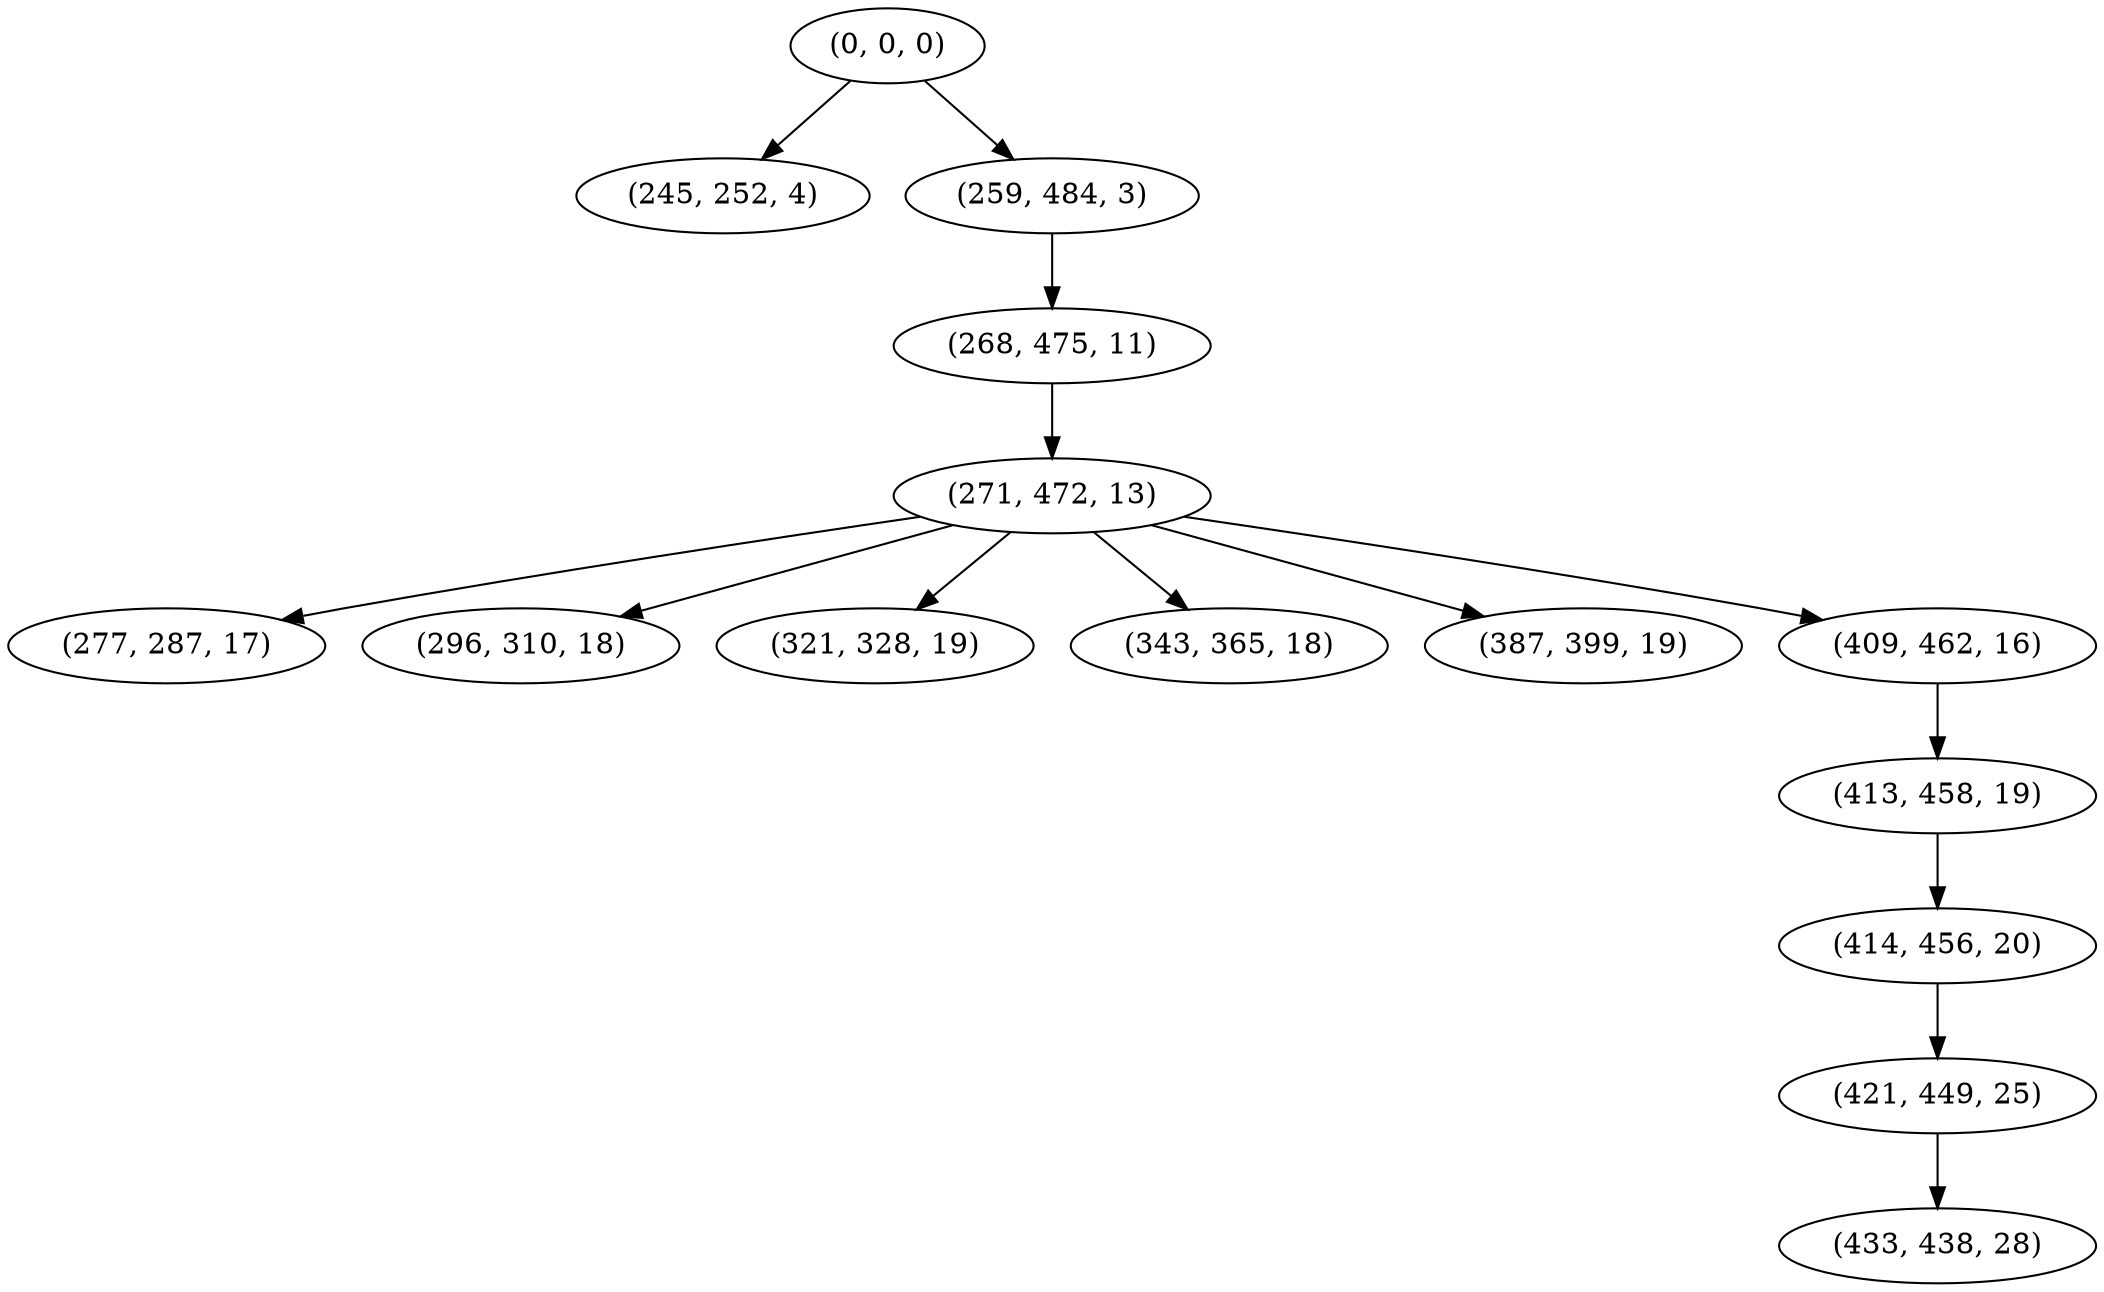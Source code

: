digraph tree {
    "(0, 0, 0)";
    "(245, 252, 4)";
    "(259, 484, 3)";
    "(268, 475, 11)";
    "(271, 472, 13)";
    "(277, 287, 17)";
    "(296, 310, 18)";
    "(321, 328, 19)";
    "(343, 365, 18)";
    "(387, 399, 19)";
    "(409, 462, 16)";
    "(413, 458, 19)";
    "(414, 456, 20)";
    "(421, 449, 25)";
    "(433, 438, 28)";
    "(0, 0, 0)" -> "(245, 252, 4)";
    "(0, 0, 0)" -> "(259, 484, 3)";
    "(259, 484, 3)" -> "(268, 475, 11)";
    "(268, 475, 11)" -> "(271, 472, 13)";
    "(271, 472, 13)" -> "(277, 287, 17)";
    "(271, 472, 13)" -> "(296, 310, 18)";
    "(271, 472, 13)" -> "(321, 328, 19)";
    "(271, 472, 13)" -> "(343, 365, 18)";
    "(271, 472, 13)" -> "(387, 399, 19)";
    "(271, 472, 13)" -> "(409, 462, 16)";
    "(409, 462, 16)" -> "(413, 458, 19)";
    "(413, 458, 19)" -> "(414, 456, 20)";
    "(414, 456, 20)" -> "(421, 449, 25)";
    "(421, 449, 25)" -> "(433, 438, 28)";
}
